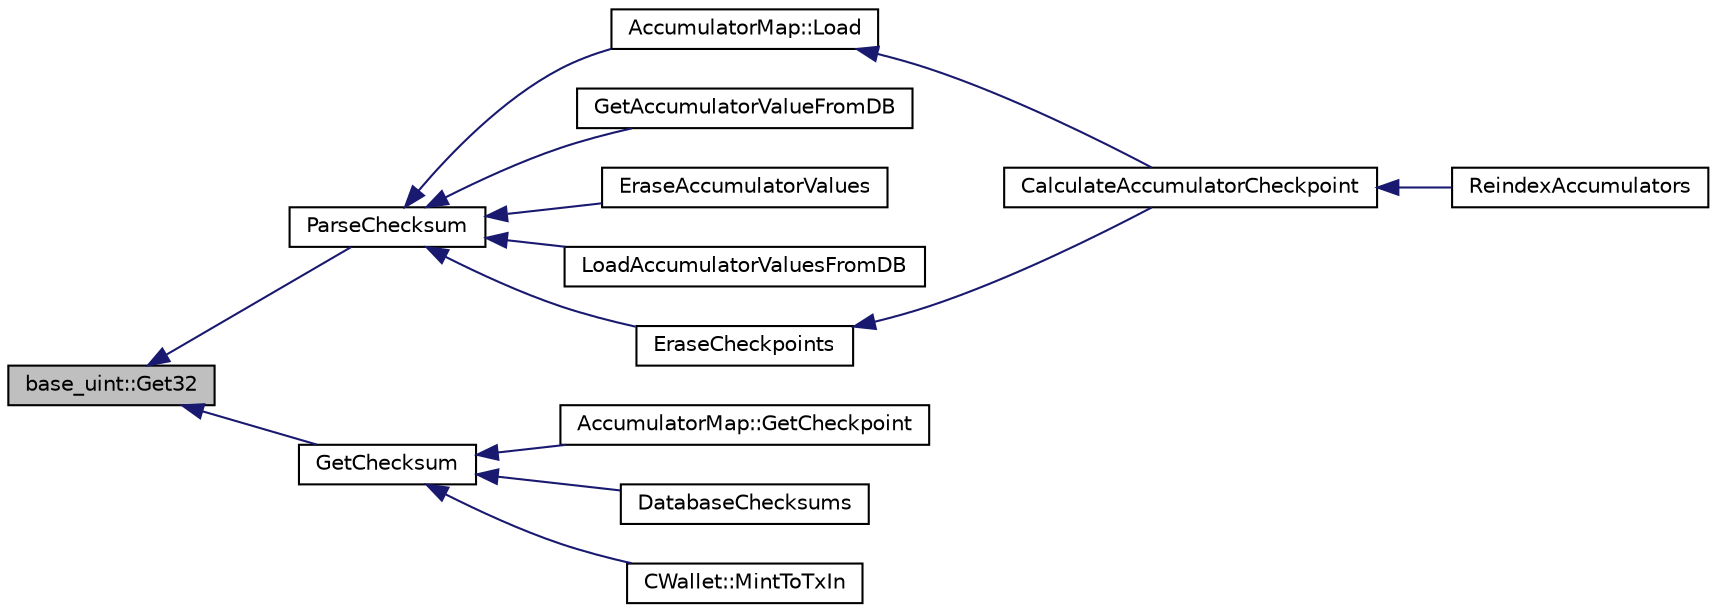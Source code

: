 digraph "base_uint::Get32"
{
  edge [fontname="Helvetica",fontsize="10",labelfontname="Helvetica",labelfontsize="10"];
  node [fontname="Helvetica",fontsize="10",shape=record];
  rankdir="LR";
  Node107 [label="base_uint::Get32",height=0.2,width=0.4,color="black", fillcolor="grey75", style="filled", fontcolor="black"];
  Node107 -> Node108 [dir="back",color="midnightblue",fontsize="10",style="solid",fontname="Helvetica"];
  Node108 [label="ParseChecksum",height=0.2,width=0.4,color="black", fillcolor="white", style="filled",URL="$accumulators_8h.html#a7771e2e43b7db569428d04dda8f69129"];
  Node108 -> Node109 [dir="back",color="midnightblue",fontsize="10",style="solid",fontname="Helvetica"];
  Node109 [label="AccumulatorMap::Load",height=0.2,width=0.4,color="black", fillcolor="white", style="filled",URL="$class_accumulator_map.html#a555952cd361c42cc880d4e6dc612f5de"];
  Node109 -> Node110 [dir="back",color="midnightblue",fontsize="10",style="solid",fontname="Helvetica"];
  Node110 [label="CalculateAccumulatorCheckpoint",height=0.2,width=0.4,color="black", fillcolor="white", style="filled",URL="$accumulators_8h.html#a62f6e6ab26cfeebb5b184a41ba770e0e"];
  Node110 -> Node111 [dir="back",color="midnightblue",fontsize="10",style="solid",fontname="Helvetica"];
  Node111 [label="ReindexAccumulators",height=0.2,width=0.4,color="black", fillcolor="white", style="filled",URL="$main_8h.html#a4a74b45eb12b8c115906e305e109c5d9"];
  Node108 -> Node112 [dir="back",color="midnightblue",fontsize="10",style="solid",fontname="Helvetica"];
  Node112 [label="GetAccumulatorValueFromDB",height=0.2,width=0.4,color="black", fillcolor="white", style="filled",URL="$accumulators_8h.html#a7ed8bbb6f16780d53c417d37c39a9082"];
  Node108 -> Node113 [dir="back",color="midnightblue",fontsize="10",style="solid",fontname="Helvetica"];
  Node113 [label="EraseAccumulatorValues",height=0.2,width=0.4,color="black", fillcolor="white", style="filled",URL="$accumulators_8h.html#ae9cef465c7a61015a1cd8c951926b812"];
  Node108 -> Node114 [dir="back",color="midnightblue",fontsize="10",style="solid",fontname="Helvetica"];
  Node114 [label="LoadAccumulatorValuesFromDB",height=0.2,width=0.4,color="black", fillcolor="white", style="filled",URL="$accumulators_8h.html#a9c489b2d05ea43b08e90b64c9a5125c3"];
  Node108 -> Node115 [dir="back",color="midnightblue",fontsize="10",style="solid",fontname="Helvetica"];
  Node115 [label="EraseCheckpoints",height=0.2,width=0.4,color="black", fillcolor="white", style="filled",URL="$accumulators_8cpp.html#a8f11bff48ab4e0bdb5bd5c149bde98b5"];
  Node115 -> Node110 [dir="back",color="midnightblue",fontsize="10",style="solid",fontname="Helvetica"];
  Node107 -> Node116 [dir="back",color="midnightblue",fontsize="10",style="solid",fontname="Helvetica"];
  Node116 [label="GetChecksum",height=0.2,width=0.4,color="black", fillcolor="white", style="filled",URL="$accumulators_8h.html#aed00f91e4032e74967411fdee5121d71"];
  Node116 -> Node117 [dir="back",color="midnightblue",fontsize="10",style="solid",fontname="Helvetica"];
  Node117 [label="AccumulatorMap::GetCheckpoint",height=0.2,width=0.4,color="black", fillcolor="white", style="filled",URL="$class_accumulator_map.html#ad5fc3075ad1492f352266a287d8282ef"];
  Node116 -> Node118 [dir="back",color="midnightblue",fontsize="10",style="solid",fontname="Helvetica"];
  Node118 [label="DatabaseChecksums",height=0.2,width=0.4,color="black", fillcolor="white", style="filled",URL="$accumulators_8cpp.html#a6a1c27832edd01320bb4e30718058335"];
  Node116 -> Node119 [dir="back",color="midnightblue",fontsize="10",style="solid",fontname="Helvetica"];
  Node119 [label="CWallet::MintToTxIn",height=0.2,width=0.4,color="black", fillcolor="white", style="filled",URL="$class_c_wallet.html#a5b32d86806615c59f15431f300f0c729"];
}
